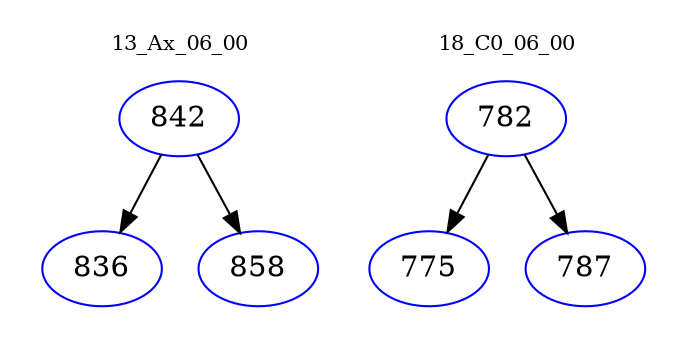 digraph{
subgraph cluster_0 {
color = white
label = "13_Ax_06_00";
fontsize=10;
T0_842 [label="842", color="blue"]
T0_842 -> T0_836 [color="black"]
T0_836 [label="836", color="blue"]
T0_842 -> T0_858 [color="black"]
T0_858 [label="858", color="blue"]
}
subgraph cluster_1 {
color = white
label = "18_C0_06_00";
fontsize=10;
T1_782 [label="782", color="blue"]
T1_782 -> T1_775 [color="black"]
T1_775 [label="775", color="blue"]
T1_782 -> T1_787 [color="black"]
T1_787 [label="787", color="blue"]
}
}
